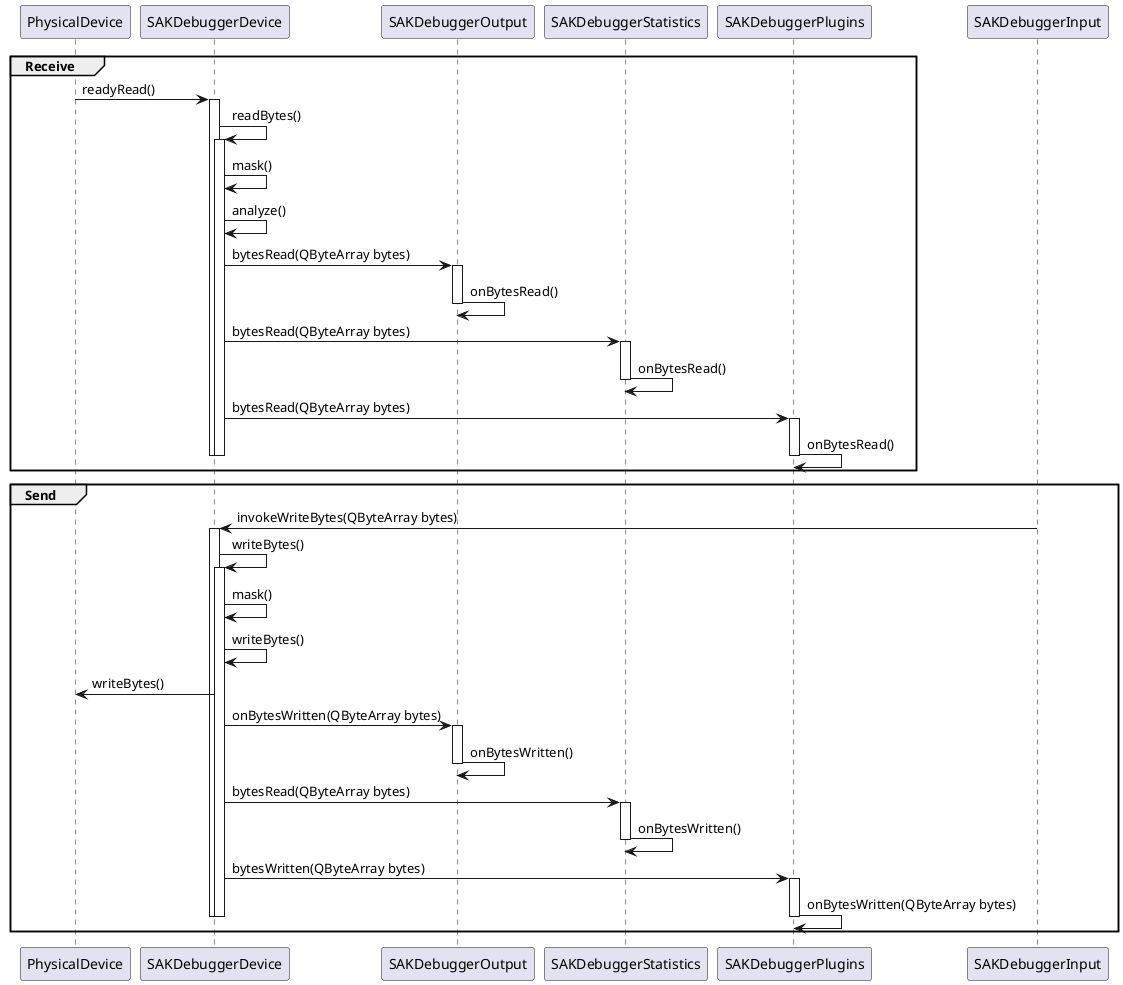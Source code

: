 @startuml SAKDebuggerEventDriven
group Receive
    PhysicalDevice -> SAKDebuggerDevice: readyRead()
    activate SAKDebuggerDevice
        SAKDebuggerDevice -> SAKDebuggerDevice: readBytes()
        activate SAKDebuggerDevice
            SAKDebuggerDevice -> SAKDebuggerDevice: mask()
            SAKDebuggerDevice -> SAKDebuggerDevice: analyze()
            SAKDebuggerDevice -> SAKDebuggerOutput: bytesRead(QByteArray bytes)
            activate SAKDebuggerOutput
            SAKDebuggerOutput -> SAKDebuggerOutput: onBytesRead()
            deactivate SAKDebuggerOutput
            SAKDebuggerDevice -> SAKDebuggerStatistics: bytesRead(QByteArray bytes)
            activate SAKDebuggerStatistics
            SAKDebuggerStatistics -> SAKDebuggerStatistics: onBytesRead()
            deactivate SAKDebuggerStatistics
            SAKDebuggerDevice -> SAKDebuggerPlugins: bytesRead(QByteArray bytes)
            activate SAKDebuggerPlugins
            SAKDebuggerPlugins -> SAKDebuggerPlugins: onBytesRead()
            deactivate SAKDebuggerPlugins
        deactivate SAKDebuggerDevice
    deactivate SAKDebuggerDevice
end

group Send
    SAKDebuggerInput -> SAKDebuggerDevice: invokeWriteBytes(QByteArray bytes)
    activate SAKDebuggerDevice
        SAKDebuggerDevice -> SAKDebuggerDevice: writeBytes()
        activate SAKDebuggerDevice
            SAKDebuggerDevice -> SAKDebuggerDevice: mask()
            SAKDebuggerDevice -> SAKDebuggerDevice: writeBytes()
            SAKDebuggerDevice -> PhysicalDevice: writeBytes()
            SAKDebuggerDevice -> SAKDebuggerOutput: onBytesWritten(QByteArray bytes)
            activate SAKDebuggerOutput
            SAKDebuggerOutput -> SAKDebuggerOutput: onBytesWritten()
            deactivate SAKDebuggerOutput
            SAKDebuggerDevice -> SAKDebuggerStatistics: bytesRead(QByteArray bytes)
            activate SAKDebuggerStatistics
            SAKDebuggerStatistics -> SAKDebuggerStatistics: onBytesWritten()
            deactivate SAKDebuggerStatistics
            SAKDebuggerDevice -> SAKDebuggerPlugins: bytesWritten(QByteArray bytes)
            activate SAKDebuggerPlugins
            SAKDebuggerPlugins -> SAKDebuggerPlugins: onBytesWritten(QByteArray bytes)
            deactivate SAKDebuggerPlugins
        deactivate SAKDebuggerDevice
    deactivate SAKDebuggerDevice
end
@enduml
